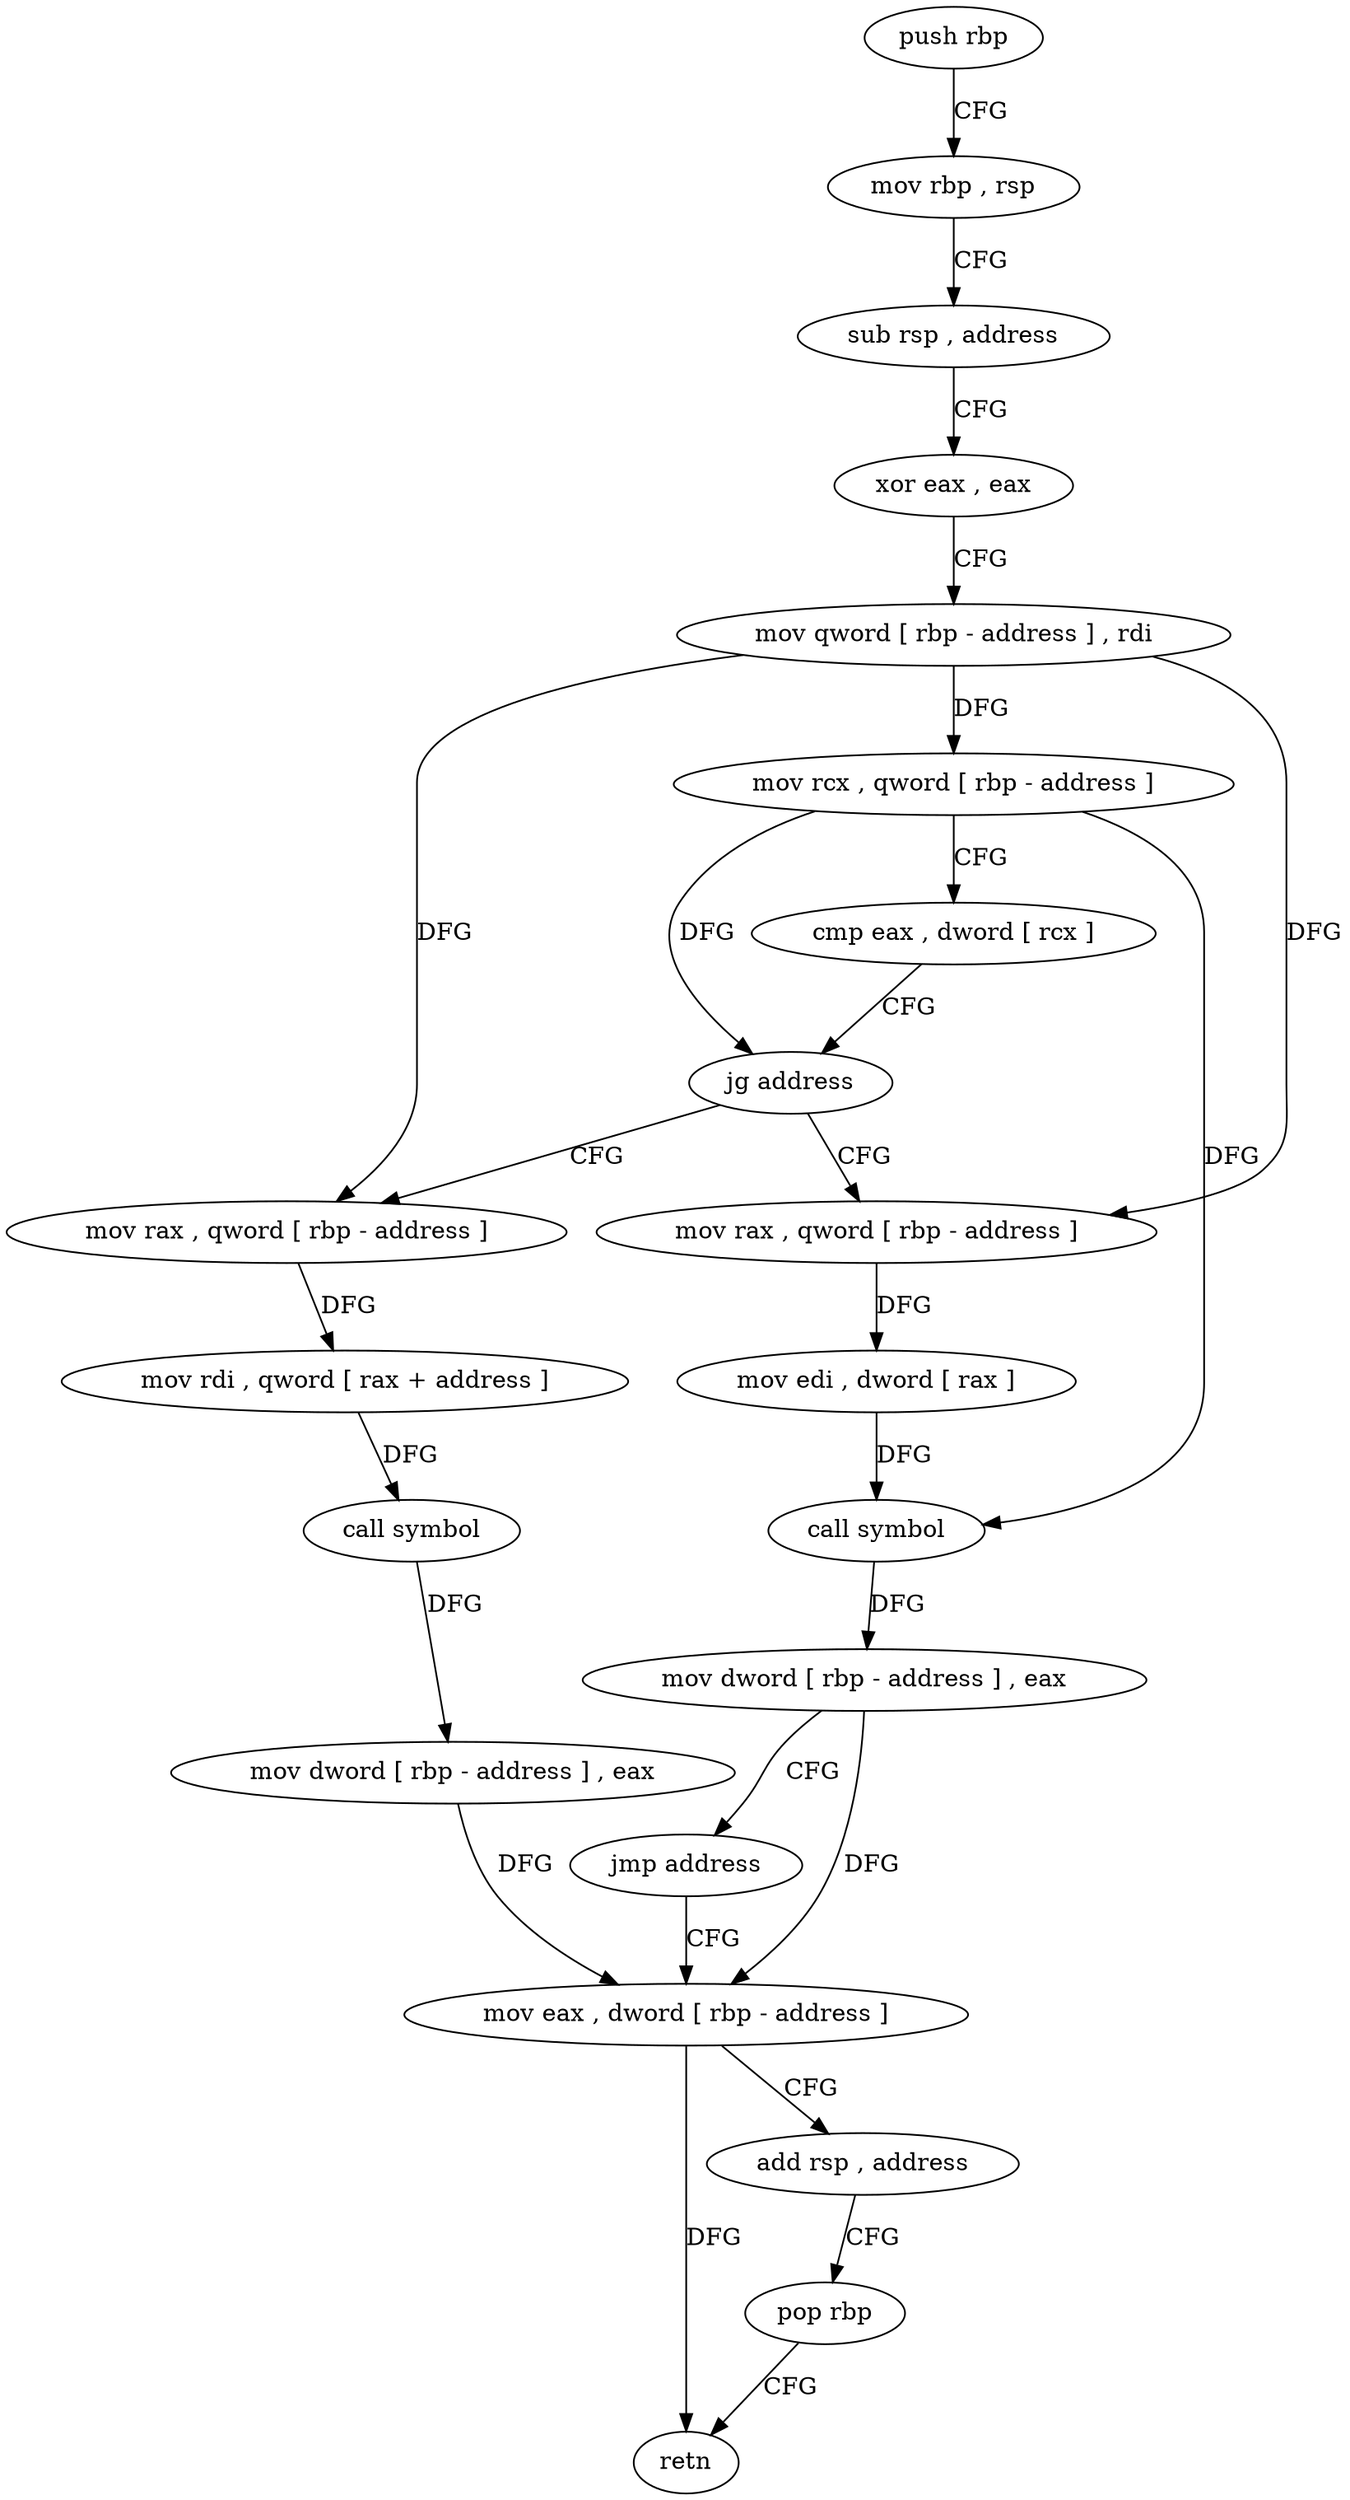 digraph "func" {
"4250352" [label = "push rbp" ]
"4250353" [label = "mov rbp , rsp" ]
"4250356" [label = "sub rsp , address" ]
"4250360" [label = "xor eax , eax" ]
"4250362" [label = "mov qword [ rbp - address ] , rdi" ]
"4250366" [label = "mov rcx , qword [ rbp - address ]" ]
"4250370" [label = "cmp eax , dword [ rcx ]" ]
"4250372" [label = "jg address" ]
"4250397" [label = "mov rax , qword [ rbp - address ]" ]
"4250378" [label = "mov rax , qword [ rbp - address ]" ]
"4250401" [label = "mov rdi , qword [ rax + address ]" ]
"4250405" [label = "call symbol" ]
"4250410" [label = "mov dword [ rbp - address ] , eax" ]
"4250413" [label = "mov eax , dword [ rbp - address ]" ]
"4250382" [label = "mov edi , dword [ rax ]" ]
"4250384" [label = "call symbol" ]
"4250389" [label = "mov dword [ rbp - address ] , eax" ]
"4250392" [label = "jmp address" ]
"4250416" [label = "add rsp , address" ]
"4250420" [label = "pop rbp" ]
"4250421" [label = "retn" ]
"4250352" -> "4250353" [ label = "CFG" ]
"4250353" -> "4250356" [ label = "CFG" ]
"4250356" -> "4250360" [ label = "CFG" ]
"4250360" -> "4250362" [ label = "CFG" ]
"4250362" -> "4250366" [ label = "DFG" ]
"4250362" -> "4250397" [ label = "DFG" ]
"4250362" -> "4250378" [ label = "DFG" ]
"4250366" -> "4250370" [ label = "CFG" ]
"4250366" -> "4250372" [ label = "DFG" ]
"4250366" -> "4250384" [ label = "DFG" ]
"4250370" -> "4250372" [ label = "CFG" ]
"4250372" -> "4250397" [ label = "CFG" ]
"4250372" -> "4250378" [ label = "CFG" ]
"4250397" -> "4250401" [ label = "DFG" ]
"4250378" -> "4250382" [ label = "DFG" ]
"4250401" -> "4250405" [ label = "DFG" ]
"4250405" -> "4250410" [ label = "DFG" ]
"4250410" -> "4250413" [ label = "DFG" ]
"4250413" -> "4250416" [ label = "CFG" ]
"4250413" -> "4250421" [ label = "DFG" ]
"4250382" -> "4250384" [ label = "DFG" ]
"4250384" -> "4250389" [ label = "DFG" ]
"4250389" -> "4250392" [ label = "CFG" ]
"4250389" -> "4250413" [ label = "DFG" ]
"4250392" -> "4250413" [ label = "CFG" ]
"4250416" -> "4250420" [ label = "CFG" ]
"4250420" -> "4250421" [ label = "CFG" ]
}
